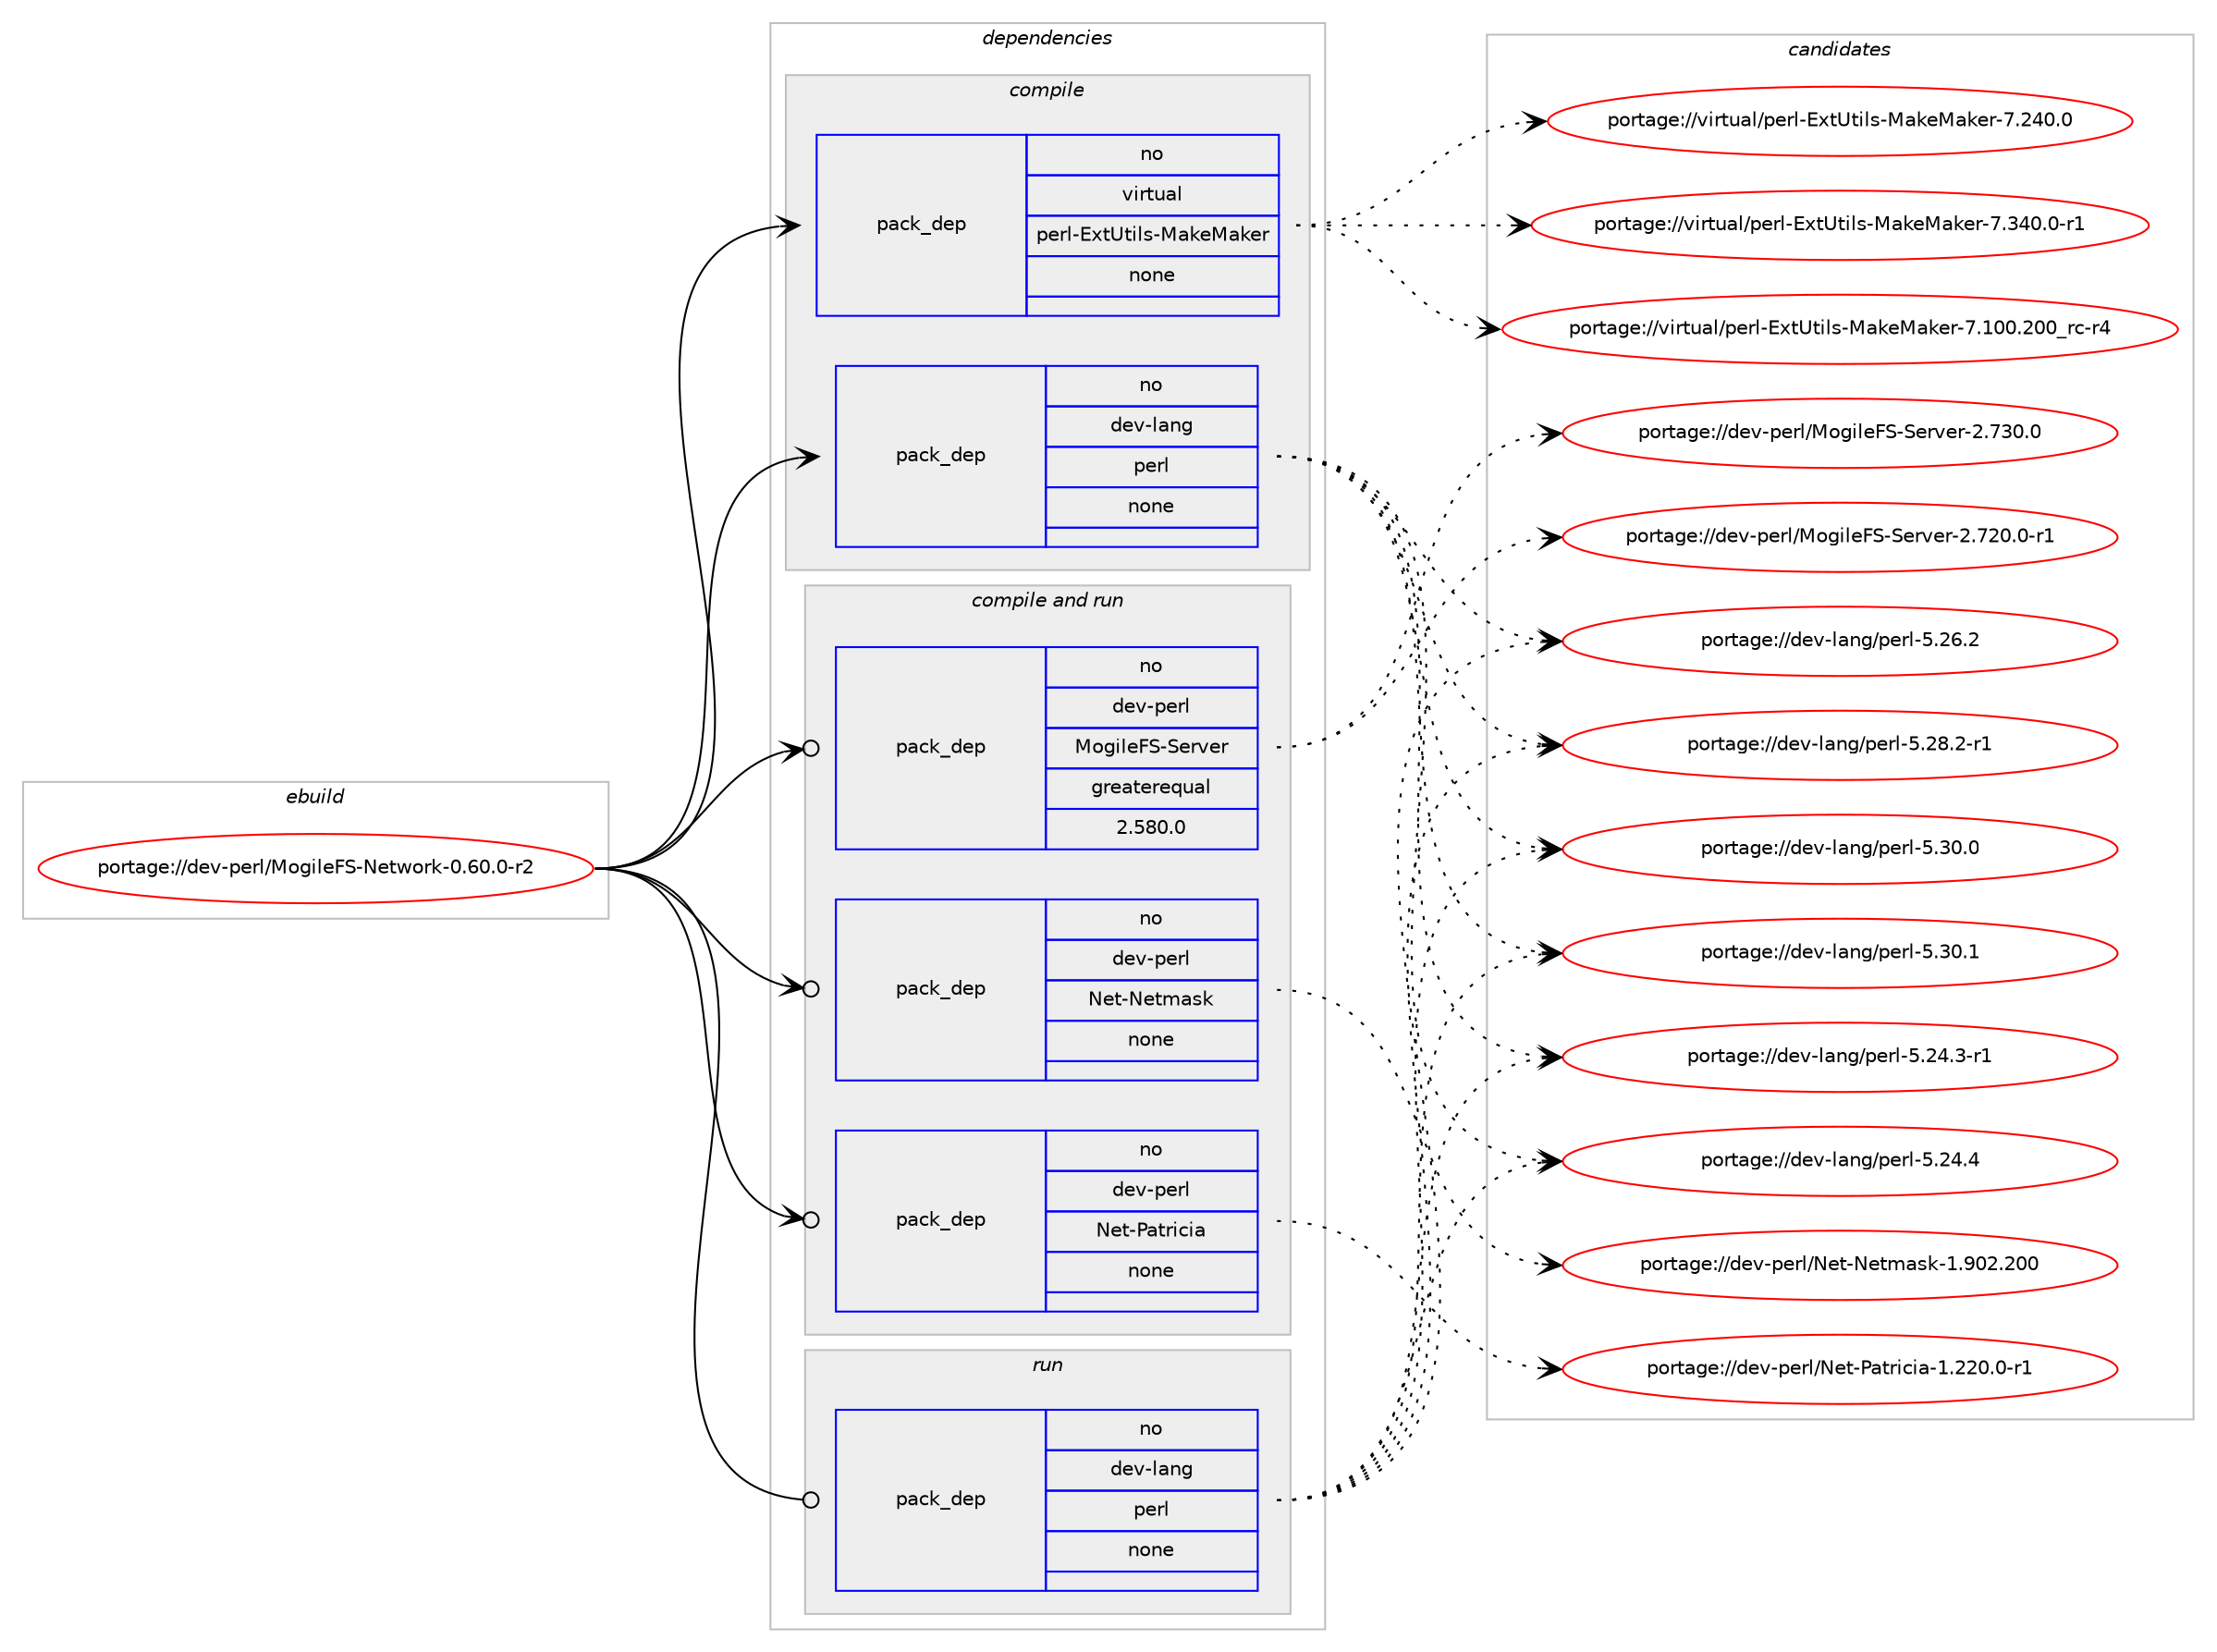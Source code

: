 digraph prolog {

# *************
# Graph options
# *************

newrank=true;
concentrate=true;
compound=true;
graph [rankdir=LR,fontname=Helvetica,fontsize=10,ranksep=1.5];#, ranksep=2.5, nodesep=0.2];
edge  [arrowhead=vee];
node  [fontname=Helvetica,fontsize=10];

# **********
# The ebuild
# **********

subgraph cluster_leftcol {
color=gray;
rank=same;
label=<<i>ebuild</i>>;
id [label="portage://dev-perl/MogileFS-Network-0.60.0-r2", color=red, width=4, href="../dev-perl/MogileFS-Network-0.60.0-r2.svg"];
}

# ****************
# The dependencies
# ****************

subgraph cluster_midcol {
color=gray;
label=<<i>dependencies</i>>;
subgraph cluster_compile {
fillcolor="#eeeeee";
style=filled;
label=<<i>compile</i>>;
subgraph pack89942 {
dependency116399 [label=<<TABLE BORDER="0" CELLBORDER="1" CELLSPACING="0" CELLPADDING="4" WIDTH="220"><TR><TD ROWSPAN="6" CELLPADDING="30">pack_dep</TD></TR><TR><TD WIDTH="110">no</TD></TR><TR><TD>dev-lang</TD></TR><TR><TD>perl</TD></TR><TR><TD>none</TD></TR><TR><TD></TD></TR></TABLE>>, shape=none, color=blue];
}
id:e -> dependency116399:w [weight=20,style="solid",arrowhead="vee"];
subgraph pack89943 {
dependency116400 [label=<<TABLE BORDER="0" CELLBORDER="1" CELLSPACING="0" CELLPADDING="4" WIDTH="220"><TR><TD ROWSPAN="6" CELLPADDING="30">pack_dep</TD></TR><TR><TD WIDTH="110">no</TD></TR><TR><TD>virtual</TD></TR><TR><TD>perl-ExtUtils-MakeMaker</TD></TR><TR><TD>none</TD></TR><TR><TD></TD></TR></TABLE>>, shape=none, color=blue];
}
id:e -> dependency116400:w [weight=20,style="solid",arrowhead="vee"];
}
subgraph cluster_compileandrun {
fillcolor="#eeeeee";
style=filled;
label=<<i>compile and run</i>>;
subgraph pack89944 {
dependency116401 [label=<<TABLE BORDER="0" CELLBORDER="1" CELLSPACING="0" CELLPADDING="4" WIDTH="220"><TR><TD ROWSPAN="6" CELLPADDING="30">pack_dep</TD></TR><TR><TD WIDTH="110">no</TD></TR><TR><TD>dev-perl</TD></TR><TR><TD>MogileFS-Server</TD></TR><TR><TD>greaterequal</TD></TR><TR><TD>2.580.0</TD></TR></TABLE>>, shape=none, color=blue];
}
id:e -> dependency116401:w [weight=20,style="solid",arrowhead="odotvee"];
subgraph pack89945 {
dependency116402 [label=<<TABLE BORDER="0" CELLBORDER="1" CELLSPACING="0" CELLPADDING="4" WIDTH="220"><TR><TD ROWSPAN="6" CELLPADDING="30">pack_dep</TD></TR><TR><TD WIDTH="110">no</TD></TR><TR><TD>dev-perl</TD></TR><TR><TD>Net-Netmask</TD></TR><TR><TD>none</TD></TR><TR><TD></TD></TR></TABLE>>, shape=none, color=blue];
}
id:e -> dependency116402:w [weight=20,style="solid",arrowhead="odotvee"];
subgraph pack89946 {
dependency116403 [label=<<TABLE BORDER="0" CELLBORDER="1" CELLSPACING="0" CELLPADDING="4" WIDTH="220"><TR><TD ROWSPAN="6" CELLPADDING="30">pack_dep</TD></TR><TR><TD WIDTH="110">no</TD></TR><TR><TD>dev-perl</TD></TR><TR><TD>Net-Patricia</TD></TR><TR><TD>none</TD></TR><TR><TD></TD></TR></TABLE>>, shape=none, color=blue];
}
id:e -> dependency116403:w [weight=20,style="solid",arrowhead="odotvee"];
}
subgraph cluster_run {
fillcolor="#eeeeee";
style=filled;
label=<<i>run</i>>;
subgraph pack89947 {
dependency116404 [label=<<TABLE BORDER="0" CELLBORDER="1" CELLSPACING="0" CELLPADDING="4" WIDTH="220"><TR><TD ROWSPAN="6" CELLPADDING="30">pack_dep</TD></TR><TR><TD WIDTH="110">no</TD></TR><TR><TD>dev-lang</TD></TR><TR><TD>perl</TD></TR><TR><TD>none</TD></TR><TR><TD></TD></TR></TABLE>>, shape=none, color=blue];
}
id:e -> dependency116404:w [weight=20,style="solid",arrowhead="odot"];
}
}

# **************
# The candidates
# **************

subgraph cluster_choices {
rank=same;
color=gray;
label=<<i>candidates</i>>;

subgraph choice89942 {
color=black;
nodesep=1;
choiceportage100101118451089711010347112101114108455346505246514511449 [label="portage://dev-lang/perl-5.24.3-r1", color=red, width=4,href="../dev-lang/perl-5.24.3-r1.svg"];
choiceportage10010111845108971101034711210111410845534650524652 [label="portage://dev-lang/perl-5.24.4", color=red, width=4,href="../dev-lang/perl-5.24.4.svg"];
choiceportage10010111845108971101034711210111410845534650544650 [label="portage://dev-lang/perl-5.26.2", color=red, width=4,href="../dev-lang/perl-5.26.2.svg"];
choiceportage100101118451089711010347112101114108455346505646504511449 [label="portage://dev-lang/perl-5.28.2-r1", color=red, width=4,href="../dev-lang/perl-5.28.2-r1.svg"];
choiceportage10010111845108971101034711210111410845534651484648 [label="portage://dev-lang/perl-5.30.0", color=red, width=4,href="../dev-lang/perl-5.30.0.svg"];
choiceportage10010111845108971101034711210111410845534651484649 [label="portage://dev-lang/perl-5.30.1", color=red, width=4,href="../dev-lang/perl-5.30.1.svg"];
dependency116399:e -> choiceportage100101118451089711010347112101114108455346505246514511449:w [style=dotted,weight="100"];
dependency116399:e -> choiceportage10010111845108971101034711210111410845534650524652:w [style=dotted,weight="100"];
dependency116399:e -> choiceportage10010111845108971101034711210111410845534650544650:w [style=dotted,weight="100"];
dependency116399:e -> choiceportage100101118451089711010347112101114108455346505646504511449:w [style=dotted,weight="100"];
dependency116399:e -> choiceportage10010111845108971101034711210111410845534651484648:w [style=dotted,weight="100"];
dependency116399:e -> choiceportage10010111845108971101034711210111410845534651484649:w [style=dotted,weight="100"];
}
subgraph choice89943 {
color=black;
nodesep=1;
choiceportage118105114116117971084711210111410845691201168511610510811545779710710177971071011144555464948484650484895114994511452 [label="portage://virtual/perl-ExtUtils-MakeMaker-7.100.200_rc-r4", color=red, width=4,href="../virtual/perl-ExtUtils-MakeMaker-7.100.200_rc-r4.svg"];
choiceportage118105114116117971084711210111410845691201168511610510811545779710710177971071011144555465052484648 [label="portage://virtual/perl-ExtUtils-MakeMaker-7.240.0", color=red, width=4,href="../virtual/perl-ExtUtils-MakeMaker-7.240.0.svg"];
choiceportage1181051141161179710847112101114108456912011685116105108115457797107101779710710111445554651524846484511449 [label="portage://virtual/perl-ExtUtils-MakeMaker-7.340.0-r1", color=red, width=4,href="../virtual/perl-ExtUtils-MakeMaker-7.340.0-r1.svg"];
dependency116400:e -> choiceportage118105114116117971084711210111410845691201168511610510811545779710710177971071011144555464948484650484895114994511452:w [style=dotted,weight="100"];
dependency116400:e -> choiceportage118105114116117971084711210111410845691201168511610510811545779710710177971071011144555465052484648:w [style=dotted,weight="100"];
dependency116400:e -> choiceportage1181051141161179710847112101114108456912011685116105108115457797107101779710710111445554651524846484511449:w [style=dotted,weight="100"];
}
subgraph choice89944 {
color=black;
nodesep=1;
choiceportage1001011184511210111410847771111031051081017083458310111411810111445504655504846484511449 [label="portage://dev-perl/MogileFS-Server-2.720.0-r1", color=red, width=4,href="../dev-perl/MogileFS-Server-2.720.0-r1.svg"];
choiceportage100101118451121011141084777111103105108101708345831011141181011144550465551484648 [label="portage://dev-perl/MogileFS-Server-2.730.0", color=red, width=4,href="../dev-perl/MogileFS-Server-2.730.0.svg"];
dependency116401:e -> choiceportage1001011184511210111410847771111031051081017083458310111411810111445504655504846484511449:w [style=dotted,weight="100"];
dependency116401:e -> choiceportage100101118451121011141084777111103105108101708345831011141181011144550465551484648:w [style=dotted,weight="100"];
}
subgraph choice89945 {
color=black;
nodesep=1;
choiceportage10010111845112101114108477810111645781011161099711510745494657485046504848 [label="portage://dev-perl/Net-Netmask-1.902.200", color=red, width=4,href="../dev-perl/Net-Netmask-1.902.200.svg"];
dependency116402:e -> choiceportage10010111845112101114108477810111645781011161099711510745494657485046504848:w [style=dotted,weight="100"];
}
subgraph choice89946 {
color=black;
nodesep=1;
choiceportage100101118451121011141084778101116458097116114105991059745494650504846484511449 [label="portage://dev-perl/Net-Patricia-1.220.0-r1", color=red, width=4,href="../dev-perl/Net-Patricia-1.220.0-r1.svg"];
dependency116403:e -> choiceportage100101118451121011141084778101116458097116114105991059745494650504846484511449:w [style=dotted,weight="100"];
}
subgraph choice89947 {
color=black;
nodesep=1;
choiceportage100101118451089711010347112101114108455346505246514511449 [label="portage://dev-lang/perl-5.24.3-r1", color=red, width=4,href="../dev-lang/perl-5.24.3-r1.svg"];
choiceportage10010111845108971101034711210111410845534650524652 [label="portage://dev-lang/perl-5.24.4", color=red, width=4,href="../dev-lang/perl-5.24.4.svg"];
choiceportage10010111845108971101034711210111410845534650544650 [label="portage://dev-lang/perl-5.26.2", color=red, width=4,href="../dev-lang/perl-5.26.2.svg"];
choiceportage100101118451089711010347112101114108455346505646504511449 [label="portage://dev-lang/perl-5.28.2-r1", color=red, width=4,href="../dev-lang/perl-5.28.2-r1.svg"];
choiceportage10010111845108971101034711210111410845534651484648 [label="portage://dev-lang/perl-5.30.0", color=red, width=4,href="../dev-lang/perl-5.30.0.svg"];
choiceportage10010111845108971101034711210111410845534651484649 [label="portage://dev-lang/perl-5.30.1", color=red, width=4,href="../dev-lang/perl-5.30.1.svg"];
dependency116404:e -> choiceportage100101118451089711010347112101114108455346505246514511449:w [style=dotted,weight="100"];
dependency116404:e -> choiceportage10010111845108971101034711210111410845534650524652:w [style=dotted,weight="100"];
dependency116404:e -> choiceportage10010111845108971101034711210111410845534650544650:w [style=dotted,weight="100"];
dependency116404:e -> choiceportage100101118451089711010347112101114108455346505646504511449:w [style=dotted,weight="100"];
dependency116404:e -> choiceportage10010111845108971101034711210111410845534651484648:w [style=dotted,weight="100"];
dependency116404:e -> choiceportage10010111845108971101034711210111410845534651484649:w [style=dotted,weight="100"];
}
}

}

